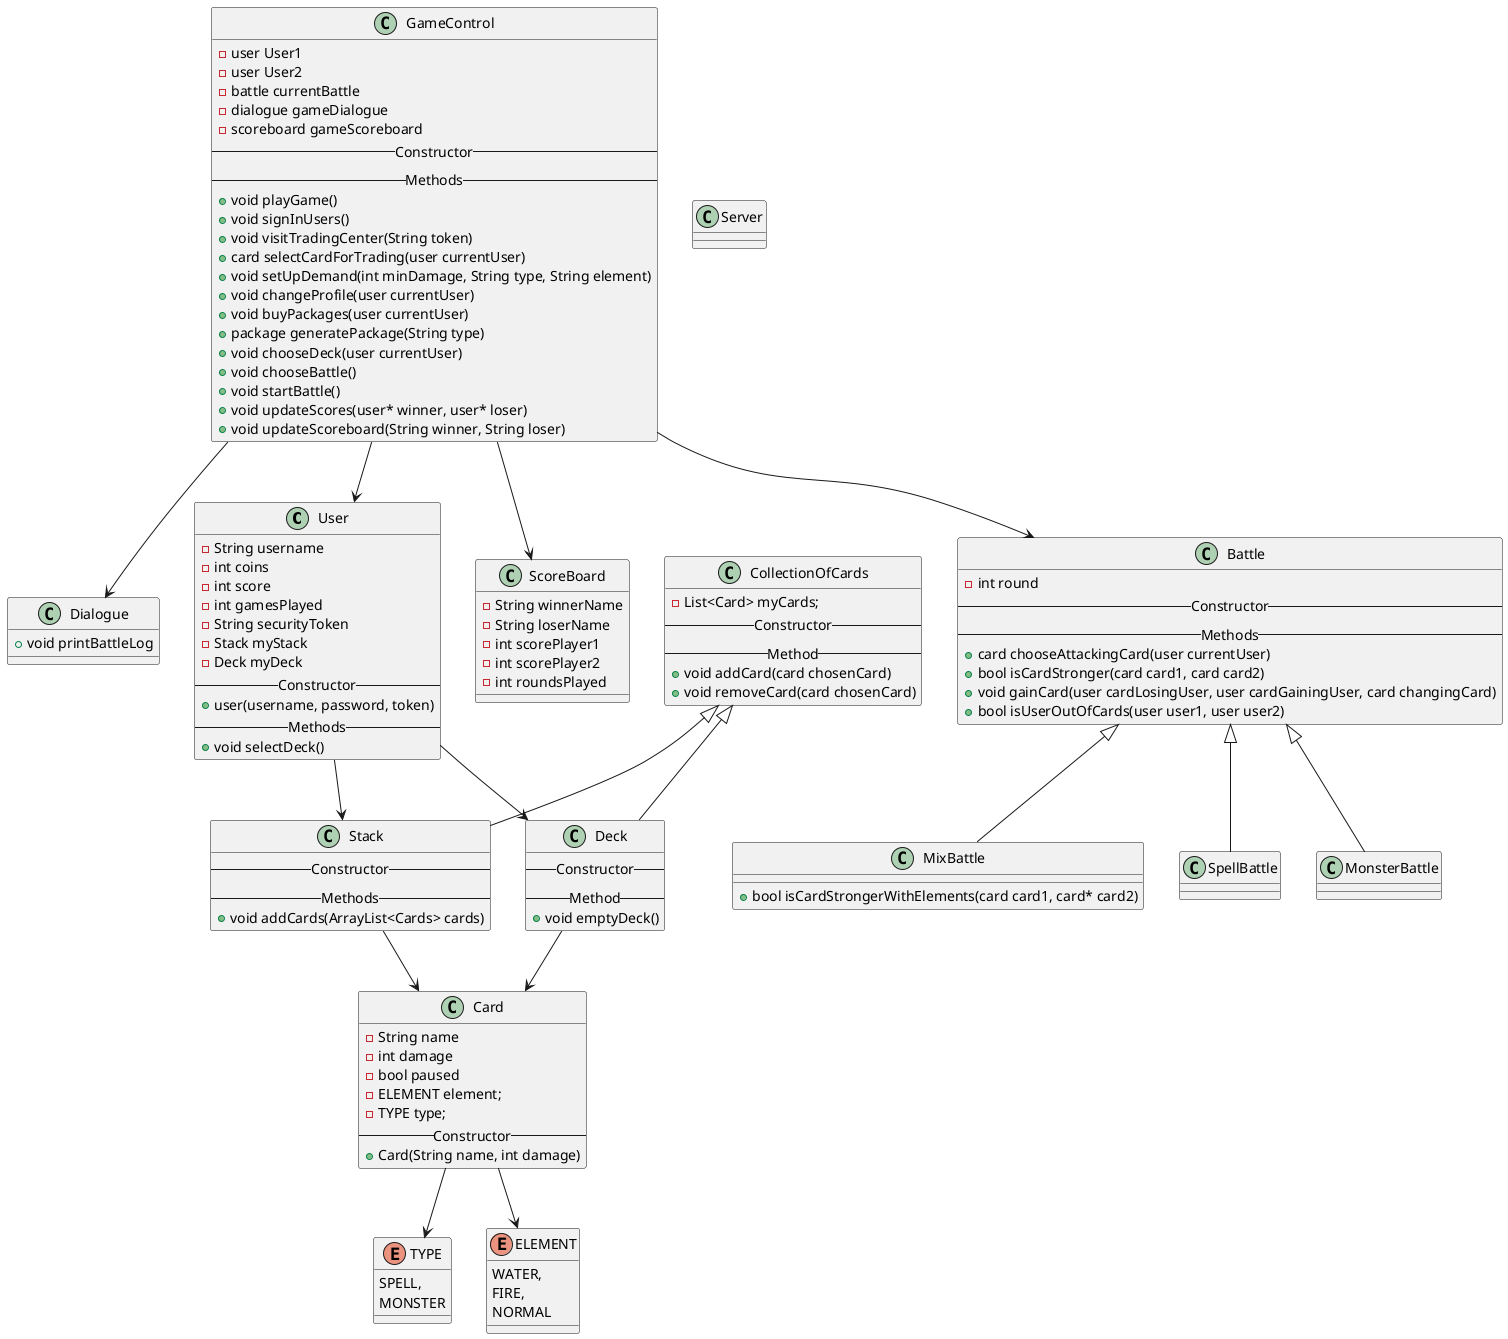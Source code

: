 @startuml
class User{
    -String username
    -int coins
    -int score
    -int gamesPlayed
    -String securityToken
    -Stack myStack
    -Deck myDeck
    --Constructor--
    +user(username, password, token)
    --Methods--
    +void selectDeck()
}

class Server{
}

enum TYPE{
    SPELL,
    MONSTER
}

enum ELEMENT{
    WATER,
    FIRE,
    NORMAL
}

class Card{
    -String name
    -int damage
    -bool paused
    -ELEMENT element;
    -TYPE type;
    --Constructor--
  +Card(String name, int damage)
}
class CollectionOfCards{
    -List<Card> myCards;
    --Constructor--
    --Method--
    +void addCard(card chosenCard)
    +void removeCard(card chosenCard)
}
class Deck extends CollectionOfCards{
    --Constructor--
    --Method--
    +void emptyDeck()
}
class Stack extends CollectionOfCards{
    --Constructor--
    --Methods--
    +void addCards(ArrayList<Cards> cards)
}
class ScoreBoard{
    -String winnerName
    -String loserName
    -int scorePlayer1
    -int scorePlayer2
    -int roundsPlayed
}

class Battle{
    -int round
    --Constructor--
    --Methods--
    +card chooseAttackingCard(user currentUser)
    +bool isCardStronger(card card1, card card2)
    +void gainCard(user cardLosingUser, user cardGainingUser, card changingCard)
    +bool isUserOutOfCards(user user1, user user2)
}

class MonsterBattle extends Battle{
}

class MixBattle extends Battle{
    +bool isCardStrongerWithElements(card card1, card* card2)
}

class SpellBattle extends Battle{
}

class Dialogue{
    +void printBattleLog
}
class GameControl{
 -user User1
 -user User2
 -battle currentBattle
 -dialogue gameDialogue
 -scoreboard gameScoreboard
 --Constructor--
 --Methods--
 +void playGame()
 +void signInUsers()
 +void visitTradingCenter(String token)
  +card selectCardForTrading(user currentUser)
  +void setUpDemand(int minDamage, String type, String element)
 +void changeProfile(user currentUser)
 +void buyPackages(user currentUser)
  +package generatePackage(String type)
 +void chooseDeck(user currentUser)
 +void chooseBattle()
 +void startBattle()
  +void updateScores(user* winner, user* loser)
  +void updateScoreboard(String winner, String loser)
}


GameControl --> User
GameControl --> ScoreBoard
GameControl --> Battle
GameControl --> Dialogue

User --> Deck
User --> Stack

Deck --> Card

Stack --> Card

Card --> TYPE
Card --> ELEMENT

@enduml